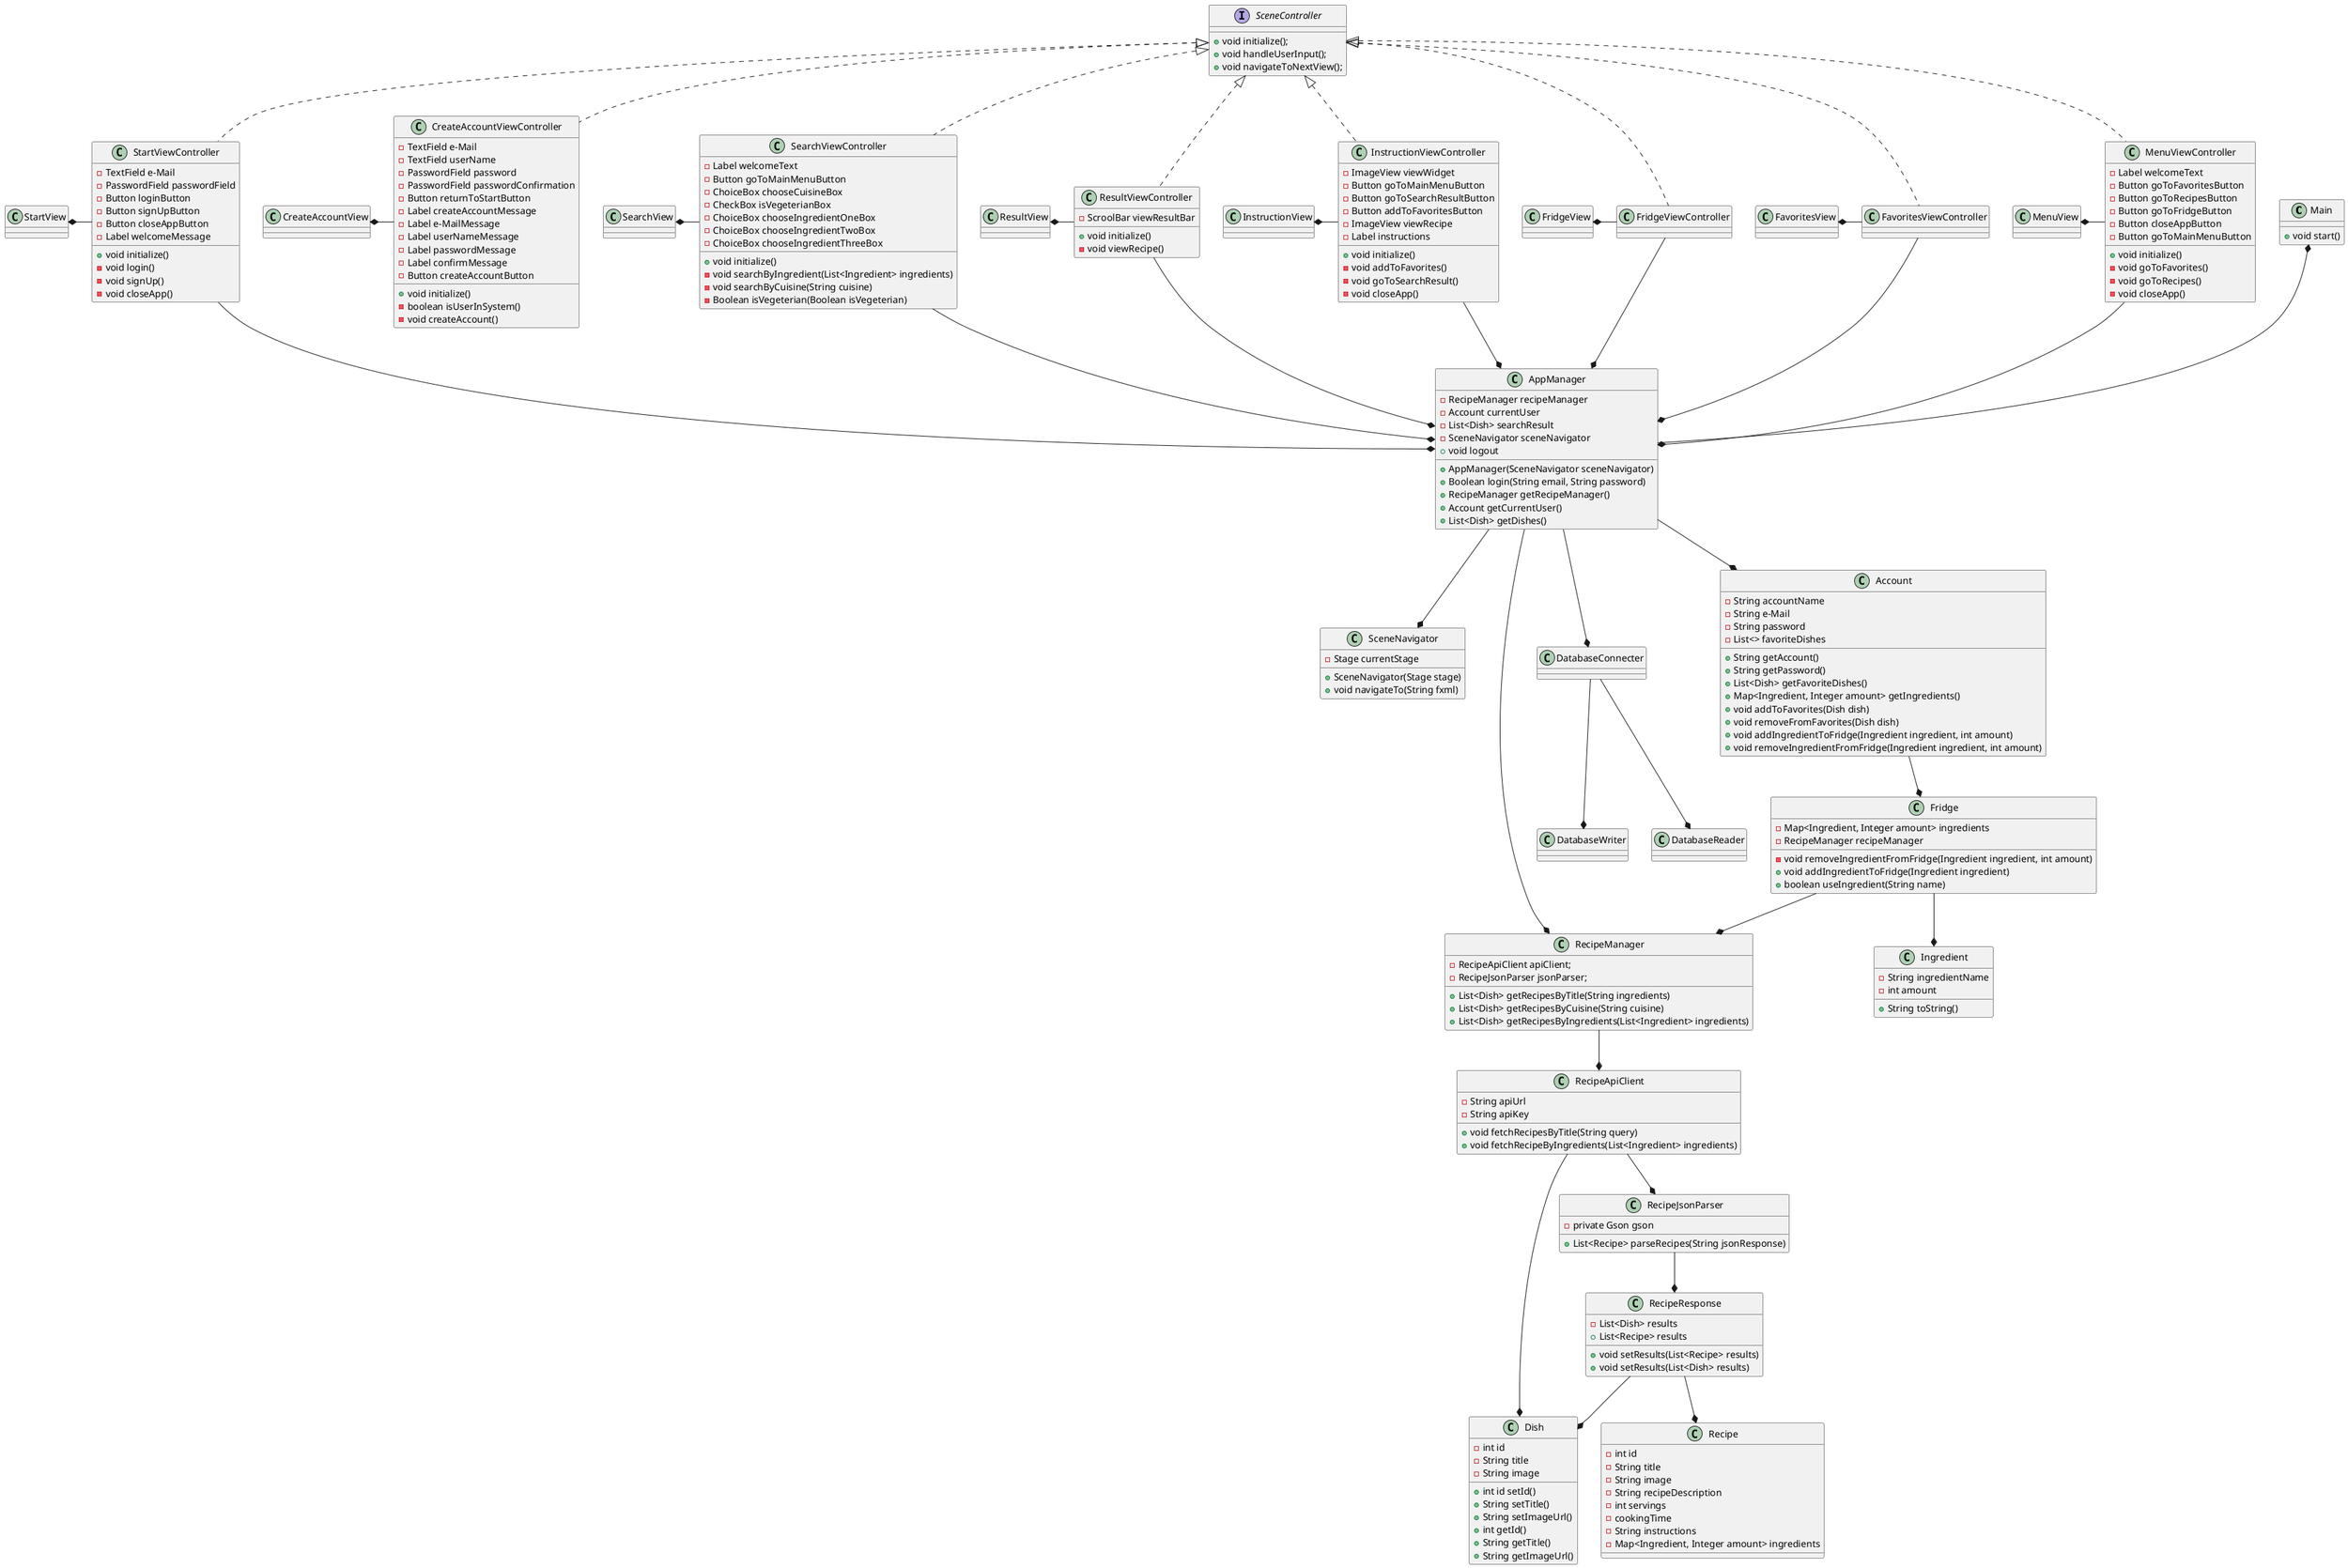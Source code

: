 @startuml
top to bottom direction

class Main{
+ void start()
}

class AppManager{
- RecipeManager recipeManager
- Account currentUser
- List<Dish> searchResult
- SceneNavigator sceneNavigator
+ AppManager(SceneNavigator sceneNavigator)
+ Boolean login(String email, String password)
+ void logout
+ RecipeManager getRecipeManager()
+ Account getCurrentUser()
+ List<Dish> getDishes()
}

class SceneNavigator{
- Stage currentStage
+ SceneNavigator(Stage stage)
+ void navigateTo(String fxml)
}

class RecipeManager{
- RecipeApiClient apiClient;
- RecipeJsonParser jsonParser;
+ List<Dish> getRecipesByTitle(String ingredients)
+ List<Dish> getRecipesByCuisine(String cuisine)
+ List<Dish> getRecipesByIngredients(List<Ingredient> ingredients)
  }

interface SceneController{
+ void initialize();
+ void handleUserInput();
+ void navigateToNextView();
}

class StartViewController{
- TextField e-Mail
- PasswordField passwordField
- Button loginButton
- Button signUpButton
- Button closeAppButton
- Label welcomeMessage

+ void initialize()
- void login()
- void signUp()
- void closeApp()
}

class DatabaseConnecter{
}
class DatabaseWriter{
}
class DatabaseReader{
}

class Fridge{
- Map<Ingredient, Integer amount> ingredients
- RecipeManager recipeManager

- void removeIngredientFromFridge(Ingredient ingredient, int amount)
+ void addIngredientToFridge(Ingredient ingredient)
+ boolean useIngredient(String name)
}

class CreateAccountViewController{
- TextField e-Mail
- TextField userName
- PasswordField password
- PasswordField passwordConfirmation
- Button returnToStartButton
- Label createAccountMessage
- Label e-MailMessage
- Label userNameMessage
- Label passwordMessage
- Label confirmMessage
- Button createAccountButton

+ void initialize()
- boolean isUserInSystem()
- void createAccount()
}


class MenuViewController{
- Label welcomeText
- Button goToFavoritesButton
- Button goToRecipesButton
- Button goToFridgeButton
- Button closeAppButton
- Button goToMainMenuButton

+ void initialize()
- void goToFavorites()
- void goToRecipes()
- void closeApp()
}


class InstructionViewController{
- ImageView viewWidget
- Button goToMainMenuButton
- Button goToSearchResultButton
- Button addToFavoritesButton
- ImageView viewRecipe
- Label instructions

+ void initialize()
- void addToFavorites()
- void goToSearchResult()
- void closeApp()
}


class SearchViewController{
- Label welcomeText
- Button goToMainMenuButton
- ChoiceBox chooseCuisineBox
- CheckBox isVegeterianBox
- ChoiceBox chooseIngredientOneBox
- ChoiceBox chooseIngredientTwoBox
- ChoiceBox chooseIngredientThreeBox

+ void initialize()
- void searchByIngredient(List<Ingredient> ingredients)
- void searchByCuisine(String cuisine)
- Boolean isVegeterian(Boolean isVegeterian)
}


class ResultViewController{
- ScroolBar viewResultBar

+ void initialize()
- void viewRecipe()
}




class Account{
- String accountName
- String e-Mail
- String password
- List<> favoriteDishes

+ String getAccount()
+ String getPassword()
+ List<Dish> getFavoriteDishes()
+ Map<Ingredient, Integer amount> getIngredients()
+ void addToFavorites(Dish dish)
+ void removeFromFavorites(Dish dish)
+ void addIngredientToFridge(Ingredient ingredient, int amount)
+ void removeIngredientFromFridge(Ingredient ingredient, int amount)
}

class Ingredient{
- String ingredientName
- int amount

+ String toString()
}


class Dish{
- int id
- String title
- String image

+ int id setId()
+ String setTitle()
+ String setImageUrl()
+ int getId()
+ String getTitle()
+ String getImageUrl()
}


class Recipe{
- int id
- String title
- String image
- String recipeDescription
- int servings
- cookingTime
- String instructions
- Map<Ingredient, Integer amount> ingredients
}

class RecipeApiClient{
- String apiUrl
- String apiKey
+ void fetchRecipesByTitle(String query)
+ void fetchRecipeByIngredients(List<Ingredient> ingredients)
}

class RecipeJsonParser{
- private Gson gson
+ List<Recipe> parseRecipes(String jsonResponse)
}

class RecipeResponse{
- List<Dish> results
+ List<Recipe> results
+ void setResults(List<Recipe> results)
+ void setResults(List<Dish> results)
}

class FavoritesView
class FavoritesViewController
class FridgeView
class FridgeViewController
class StartView
class CreateAccountView
class MenuView
class InstructionView
class SearchView
class ResultView


Main *-- AppManager
AppManager --* SceneNavigator
AppManager --* RecipeManager
AppManager --* Account


Account --* Fridge
Fridge --* Ingredient
Fridge --* RecipeManager

RecipeManager --* RecipeApiClient
RecipeApiClient --* RecipeJsonParser
RecipeApiClient --* Dish
RecipeJsonParser --* RecipeResponse
RecipeResponse --* Dish
RecipeResponse --* Recipe

SceneController <|.. StartViewController
StartView *- StartViewController
StartViewController --* AppManager

SceneController <|.. CreateAccountViewController
CreateAccountView *- CreateAccountViewController

SceneController <|.. MenuViewController
MenuView *- MenuViewController
MenuViewController --* AppManager

SceneController <|.. SearchViewController
SearchView *- SearchViewController
SearchViewController --* AppManager

SceneController <|.. ResultViewController
ResultView *- ResultViewController
ResultViewController --* AppManager

SceneController <|.. InstructionViewController
InstructionView *- InstructionViewController
InstructionViewController --* AppManager

SceneController <|.. FridgeViewController
FridgeView *- FridgeViewController
FridgeViewController --* AppManager

SceneController <|.. FavoritesViewController
FavoritesView *- FavoritesViewController
FavoritesViewController --* AppManager

AppManager --* DatabaseConnecter
DatabaseConnecter --* DatabaseReader
DatabaseConnecter --* DatabaseWriter


@enduml